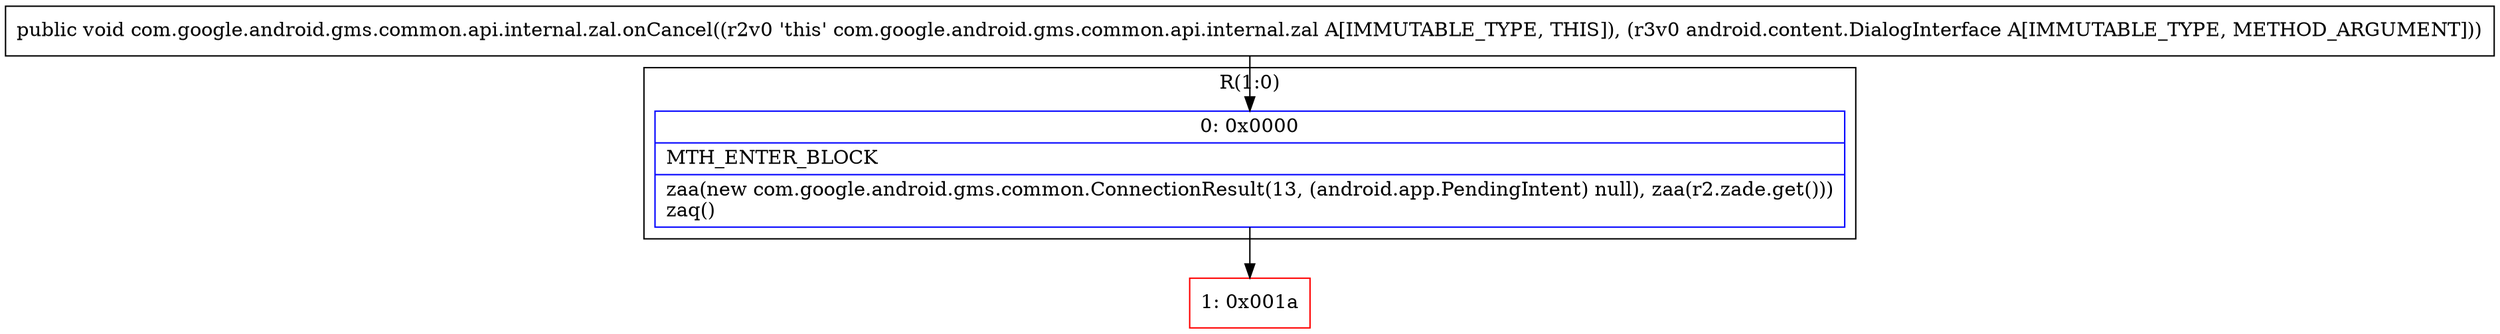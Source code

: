 digraph "CFG forcom.google.android.gms.common.api.internal.zal.onCancel(Landroid\/content\/DialogInterface;)V" {
subgraph cluster_Region_536095168 {
label = "R(1:0)";
node [shape=record,color=blue];
Node_0 [shape=record,label="{0\:\ 0x0000|MTH_ENTER_BLOCK\l|zaa(new com.google.android.gms.common.ConnectionResult(13, (android.app.PendingIntent) null), zaa(r2.zade.get()))\lzaq()\l}"];
}
Node_1 [shape=record,color=red,label="{1\:\ 0x001a}"];
MethodNode[shape=record,label="{public void com.google.android.gms.common.api.internal.zal.onCancel((r2v0 'this' com.google.android.gms.common.api.internal.zal A[IMMUTABLE_TYPE, THIS]), (r3v0 android.content.DialogInterface A[IMMUTABLE_TYPE, METHOD_ARGUMENT])) }"];
MethodNode -> Node_0;
Node_0 -> Node_1;
}

